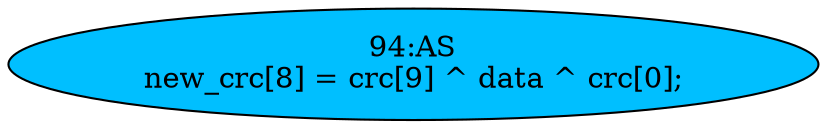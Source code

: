 strict digraph "" {
	node [label="\N"];
	"94:AS"	 [ast="<pyverilog.vparser.ast.Assign object at 0x7f1e241dfb90>",
		def_var="['new_crc']",
		fillcolor=deepskyblue,
		label="94:AS
new_crc[8] = crc[9] ^ data ^ crc[0];",
		statements="[]",
		style=filled,
		typ=Assign,
		use_var="['crc', 'data', 'crc']"];
}
